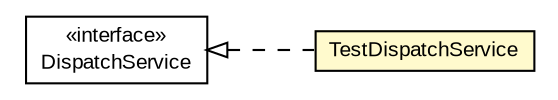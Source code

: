 #!/usr/local/bin/dot
#
# Class diagram 
# Generated by UMLGraph version R5_6-24-gf6e263 (http://www.umlgraph.org/)
#

digraph G {
	edge [fontname="arial",fontsize=10,labelfontname="arial",labelfontsize=10];
	node [fontname="arial",fontsize=10,shape=plaintext];
	nodesep=0.25;
	ranksep=0.5;
	rankdir=LR;
	// com.gwtplatform.dispatch.rpc.shared.DispatchService
	c512015 [label=<<table title="com.gwtplatform.dispatch.rpc.shared.DispatchService" border="0" cellborder="1" cellspacing="0" cellpadding="2" port="p" href="../dispatch/rpc/shared/DispatchService.html">
		<tr><td><table border="0" cellspacing="0" cellpadding="1">
<tr><td align="center" balign="center"> &#171;interface&#187; </td></tr>
<tr><td align="center" balign="center"> DispatchService </td></tr>
		</table></td></tr>
		</table>>, URL="../dispatch/rpc/shared/DispatchService.html", fontname="arial", fontcolor="black", fontsize=10.0];
	// com.gwtplatform.tester.TestDispatchService
	c512121 [label=<<table title="com.gwtplatform.tester.TestDispatchService" border="0" cellborder="1" cellspacing="0" cellpadding="2" port="p" bgcolor="lemonChiffon" href="./TestDispatchService.html">
		<tr><td><table border="0" cellspacing="0" cellpadding="1">
<tr><td align="center" balign="center"> TestDispatchService </td></tr>
		</table></td></tr>
		</table>>, URL="./TestDispatchService.html", fontname="arial", fontcolor="black", fontsize=10.0];
	//com.gwtplatform.tester.TestDispatchService implements com.gwtplatform.dispatch.rpc.shared.DispatchService
	c512015:p -> c512121:p [dir=back,arrowtail=empty,style=dashed];
}

